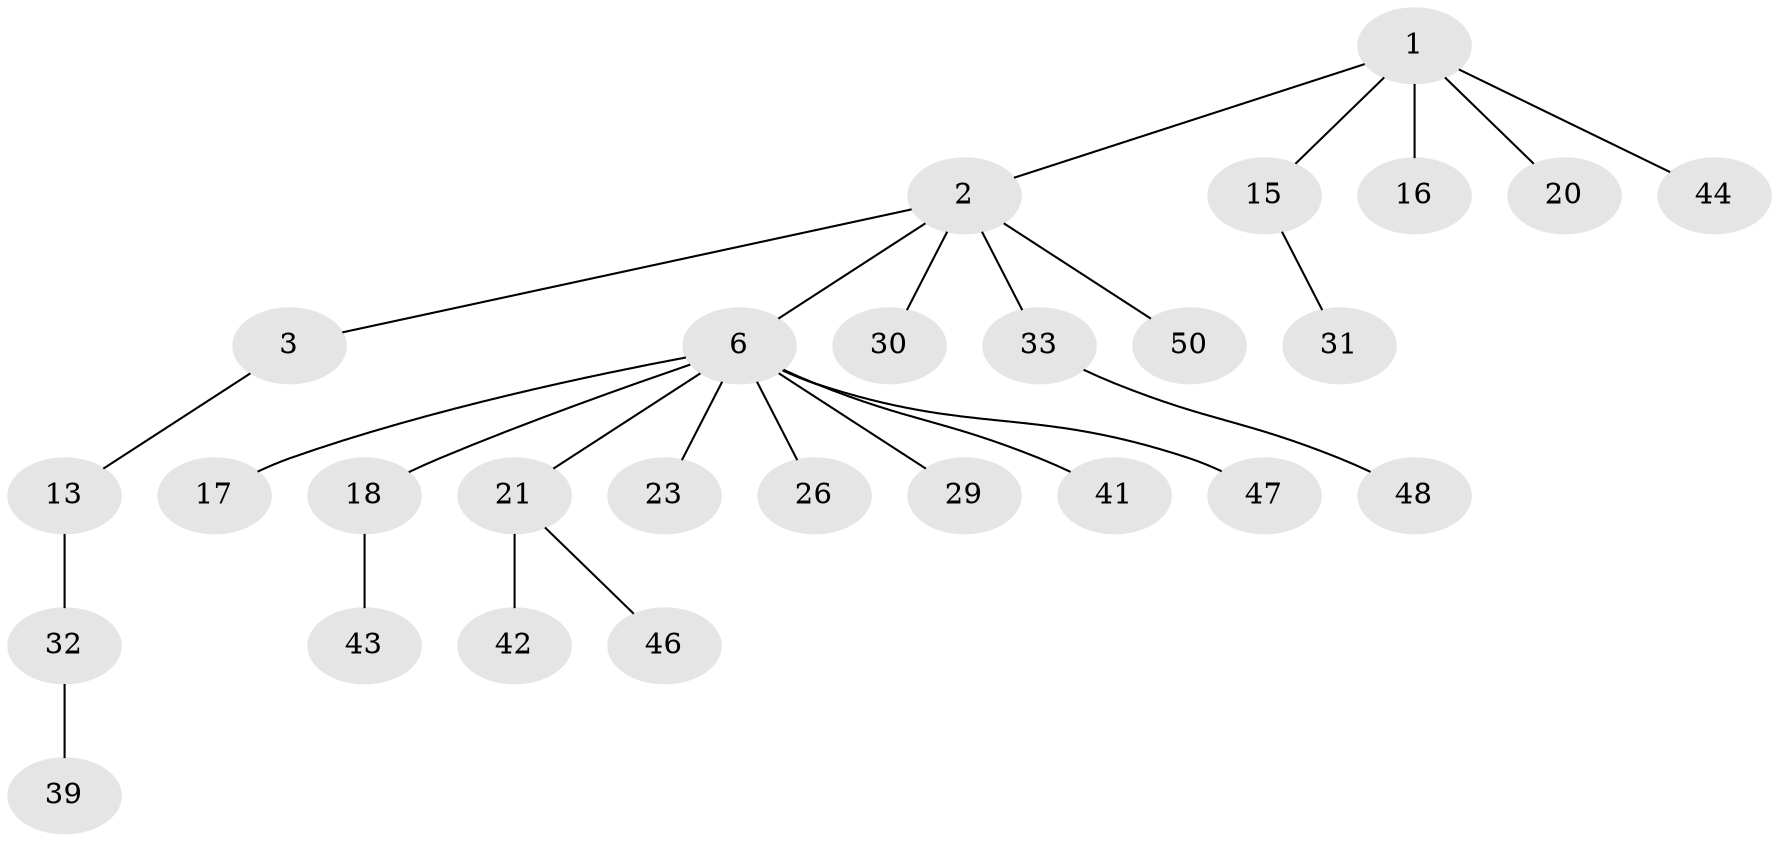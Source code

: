 // original degree distribution, {4: 0.07272727272727272, 5: 0.03636363636363636, 2: 0.18181818181818182, 3: 0.16363636363636364, 1: 0.5272727272727272, 6: 0.01818181818181818}
// Generated by graph-tools (version 1.1) at 2025/15/03/09/25 04:15:40]
// undirected, 27 vertices, 26 edges
graph export_dot {
graph [start="1"]
  node [color=gray90,style=filled];
  1 [super="+8+9+4"];
  2 [super="+10+27+5"];
  3;
  6 [super="+7+14"];
  13;
  15 [super="+49+38+19"];
  16;
  17;
  18 [super="+22"];
  20;
  21 [super="+24"];
  23;
  26;
  29 [super="+37"];
  30 [super="+45+34"];
  31;
  32 [super="+54"];
  33;
  39;
  41;
  42;
  43;
  44;
  46;
  47;
  48;
  50;
  1 -- 2;
  1 -- 20;
  1 -- 15;
  1 -- 16;
  1 -- 44;
  2 -- 3;
  2 -- 30;
  2 -- 33;
  2 -- 50;
  2 -- 6;
  3 -- 13;
  6 -- 17;
  6 -- 41;
  6 -- 47;
  6 -- 18;
  6 -- 21;
  6 -- 23;
  6 -- 26;
  6 -- 29;
  13 -- 32;
  15 -- 31;
  18 -- 43;
  21 -- 42;
  21 -- 46;
  32 -- 39;
  33 -- 48;
}
